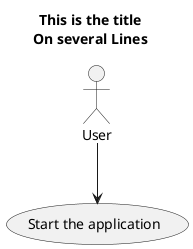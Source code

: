 {
  "sha1": "desrdzplddpycwizmpqqhkgr1y9rrng",
  "insertion": {
    "when": "2024-06-01T09:03:02.913Z",
    "user": "plantuml@gmail.com"
  }
}
@startuml
Title This is the title\nOn several Lines
User --> (Start the application)
@enduml

